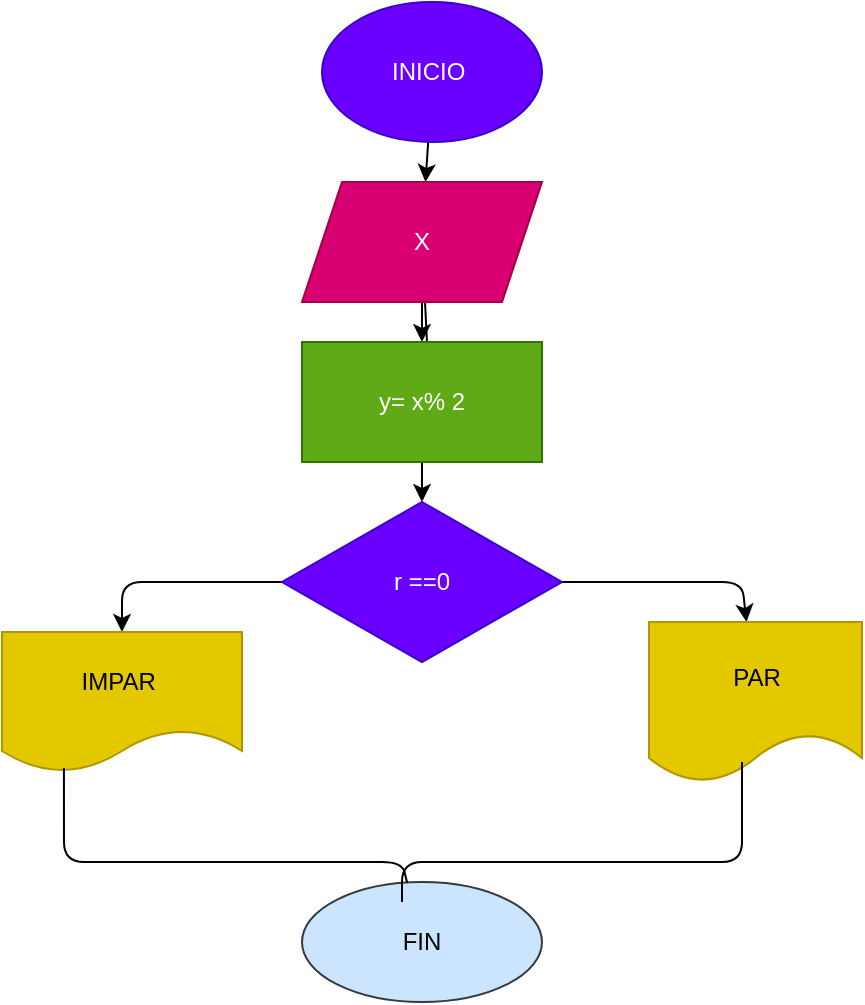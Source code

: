 <mxfile>
    <diagram id="7A_C1dw0WW1CopOezdKi" name="Página-1">
        <mxGraphModel dx="521" dy="165" grid="1" gridSize="10" guides="1" tooltips="1" connect="1" arrows="1" fold="1" page="1" pageScale="1" pageWidth="827" pageHeight="1169" math="0" shadow="0">
            <root>
                <mxCell id="0"/>
                <mxCell id="1" parent="0"/>
                <mxCell id="4" value="" style="edgeStyle=none;html=1;" edge="1" parent="1" source="2" target="3">
                    <mxGeometry relative="1" as="geometry"/>
                </mxCell>
                <mxCell id="2" value="INICIO&amp;nbsp;" style="ellipse;whiteSpace=wrap;html=1;fillColor=#6a00ff;fontColor=#ffffff;strokeColor=#3700CC;" vertex="1" parent="1">
                    <mxGeometry x="200" y="30" width="110" height="70" as="geometry"/>
                </mxCell>
                <mxCell id="6" value="" style="edgeStyle=none;html=1;" edge="1" parent="1" source="3">
                    <mxGeometry relative="1" as="geometry">
                        <mxPoint x="253.06" y="211.194" as="targetPoint"/>
                    </mxGeometry>
                </mxCell>
                <mxCell id="12" value="" style="edgeStyle=none;html=1;" edge="1" parent="1" source="3" target="11">
                    <mxGeometry relative="1" as="geometry"/>
                </mxCell>
                <mxCell id="3" value="X" style="shape=parallelogram;perimeter=parallelogramPerimeter;whiteSpace=wrap;html=1;fixedSize=1;fillColor=#d80073;fontColor=#ffffff;strokeColor=#A50040;" vertex="1" parent="1">
                    <mxGeometry x="190" y="120" width="120" height="60" as="geometry"/>
                </mxCell>
                <mxCell id="14" value="" style="edgeStyle=none;html=1;" edge="1" parent="1" source="11" target="13">
                    <mxGeometry relative="1" as="geometry"/>
                </mxCell>
                <mxCell id="11" value="y= x% 2" style="rounded=0;whiteSpace=wrap;html=1;fillColor=#60a917;fontColor=#ffffff;strokeColor=#2D7600;" vertex="1" parent="1">
                    <mxGeometry x="190" y="200" width="120" height="60" as="geometry"/>
                </mxCell>
                <mxCell id="16" value="" style="edgeStyle=none;html=1;" edge="1" parent="1" source="13" target="15">
                    <mxGeometry relative="1" as="geometry">
                        <Array as="points">
                            <mxPoint x="410" y="320"/>
                        </Array>
                    </mxGeometry>
                </mxCell>
                <mxCell id="18" value="" style="edgeStyle=none;html=1;" edge="1" parent="1" source="13" target="17">
                    <mxGeometry relative="1" as="geometry">
                        <Array as="points">
                            <mxPoint x="100" y="320"/>
                        </Array>
                    </mxGeometry>
                </mxCell>
                <mxCell id="13" value="r ==0" style="rhombus;whiteSpace=wrap;html=1;fillColor=#6a00ff;strokeColor=#3700CC;fontColor=#ffffff;rounded=0;" vertex="1" parent="1">
                    <mxGeometry x="180" y="280" width="140" height="80" as="geometry"/>
                </mxCell>
                <mxCell id="15" value="PAR" style="shape=document;whiteSpace=wrap;html=1;boundedLbl=1;fillColor=#e3c800;strokeColor=#B09500;fontColor=#000000;rounded=0;" vertex="1" parent="1">
                    <mxGeometry x="363.5" y="340" width="106.5" height="80" as="geometry"/>
                </mxCell>
                <mxCell id="17" value="IMPAR&amp;nbsp;" style="shape=document;whiteSpace=wrap;html=1;boundedLbl=1;fillColor=#e3c800;strokeColor=#B09500;fontColor=#000000;rounded=0;" vertex="1" parent="1">
                    <mxGeometry x="40" y="345" width="120" height="70" as="geometry"/>
                </mxCell>
                <mxCell id="20" value="FIN" style="ellipse;whiteSpace=wrap;html=1;fillColor=#cce5ff;strokeColor=#36393d;rounded=0;" vertex="1" parent="1">
                    <mxGeometry x="190" y="470" width="120" height="60" as="geometry"/>
                </mxCell>
                <mxCell id="26" value="" style="endArrow=none;html=1;exitX=0.258;exitY=0.971;exitDx=0;exitDy=0;exitPerimeter=0;" edge="1" parent="1" source="17" target="20">
                    <mxGeometry width="50" height="50" relative="1" as="geometry">
                        <mxPoint x="70.96" y="412.97" as="sourcePoint"/>
                        <mxPoint x="240" y="480" as="targetPoint"/>
                        <Array as="points">
                            <mxPoint x="71" y="460"/>
                            <mxPoint x="240" y="460"/>
                        </Array>
                    </mxGeometry>
                </mxCell>
                <mxCell id="27" value="" style="endArrow=none;html=1;" edge="1" parent="1">
                    <mxGeometry width="50" height="50" relative="1" as="geometry">
                        <mxPoint x="240" y="480" as="sourcePoint"/>
                        <mxPoint x="410" y="410" as="targetPoint"/>
                        <Array as="points">
                            <mxPoint x="240" y="460"/>
                            <mxPoint x="410" y="460"/>
                        </Array>
                    </mxGeometry>
                </mxCell>
            </root>
        </mxGraphModel>
    </diagram>
</mxfile>